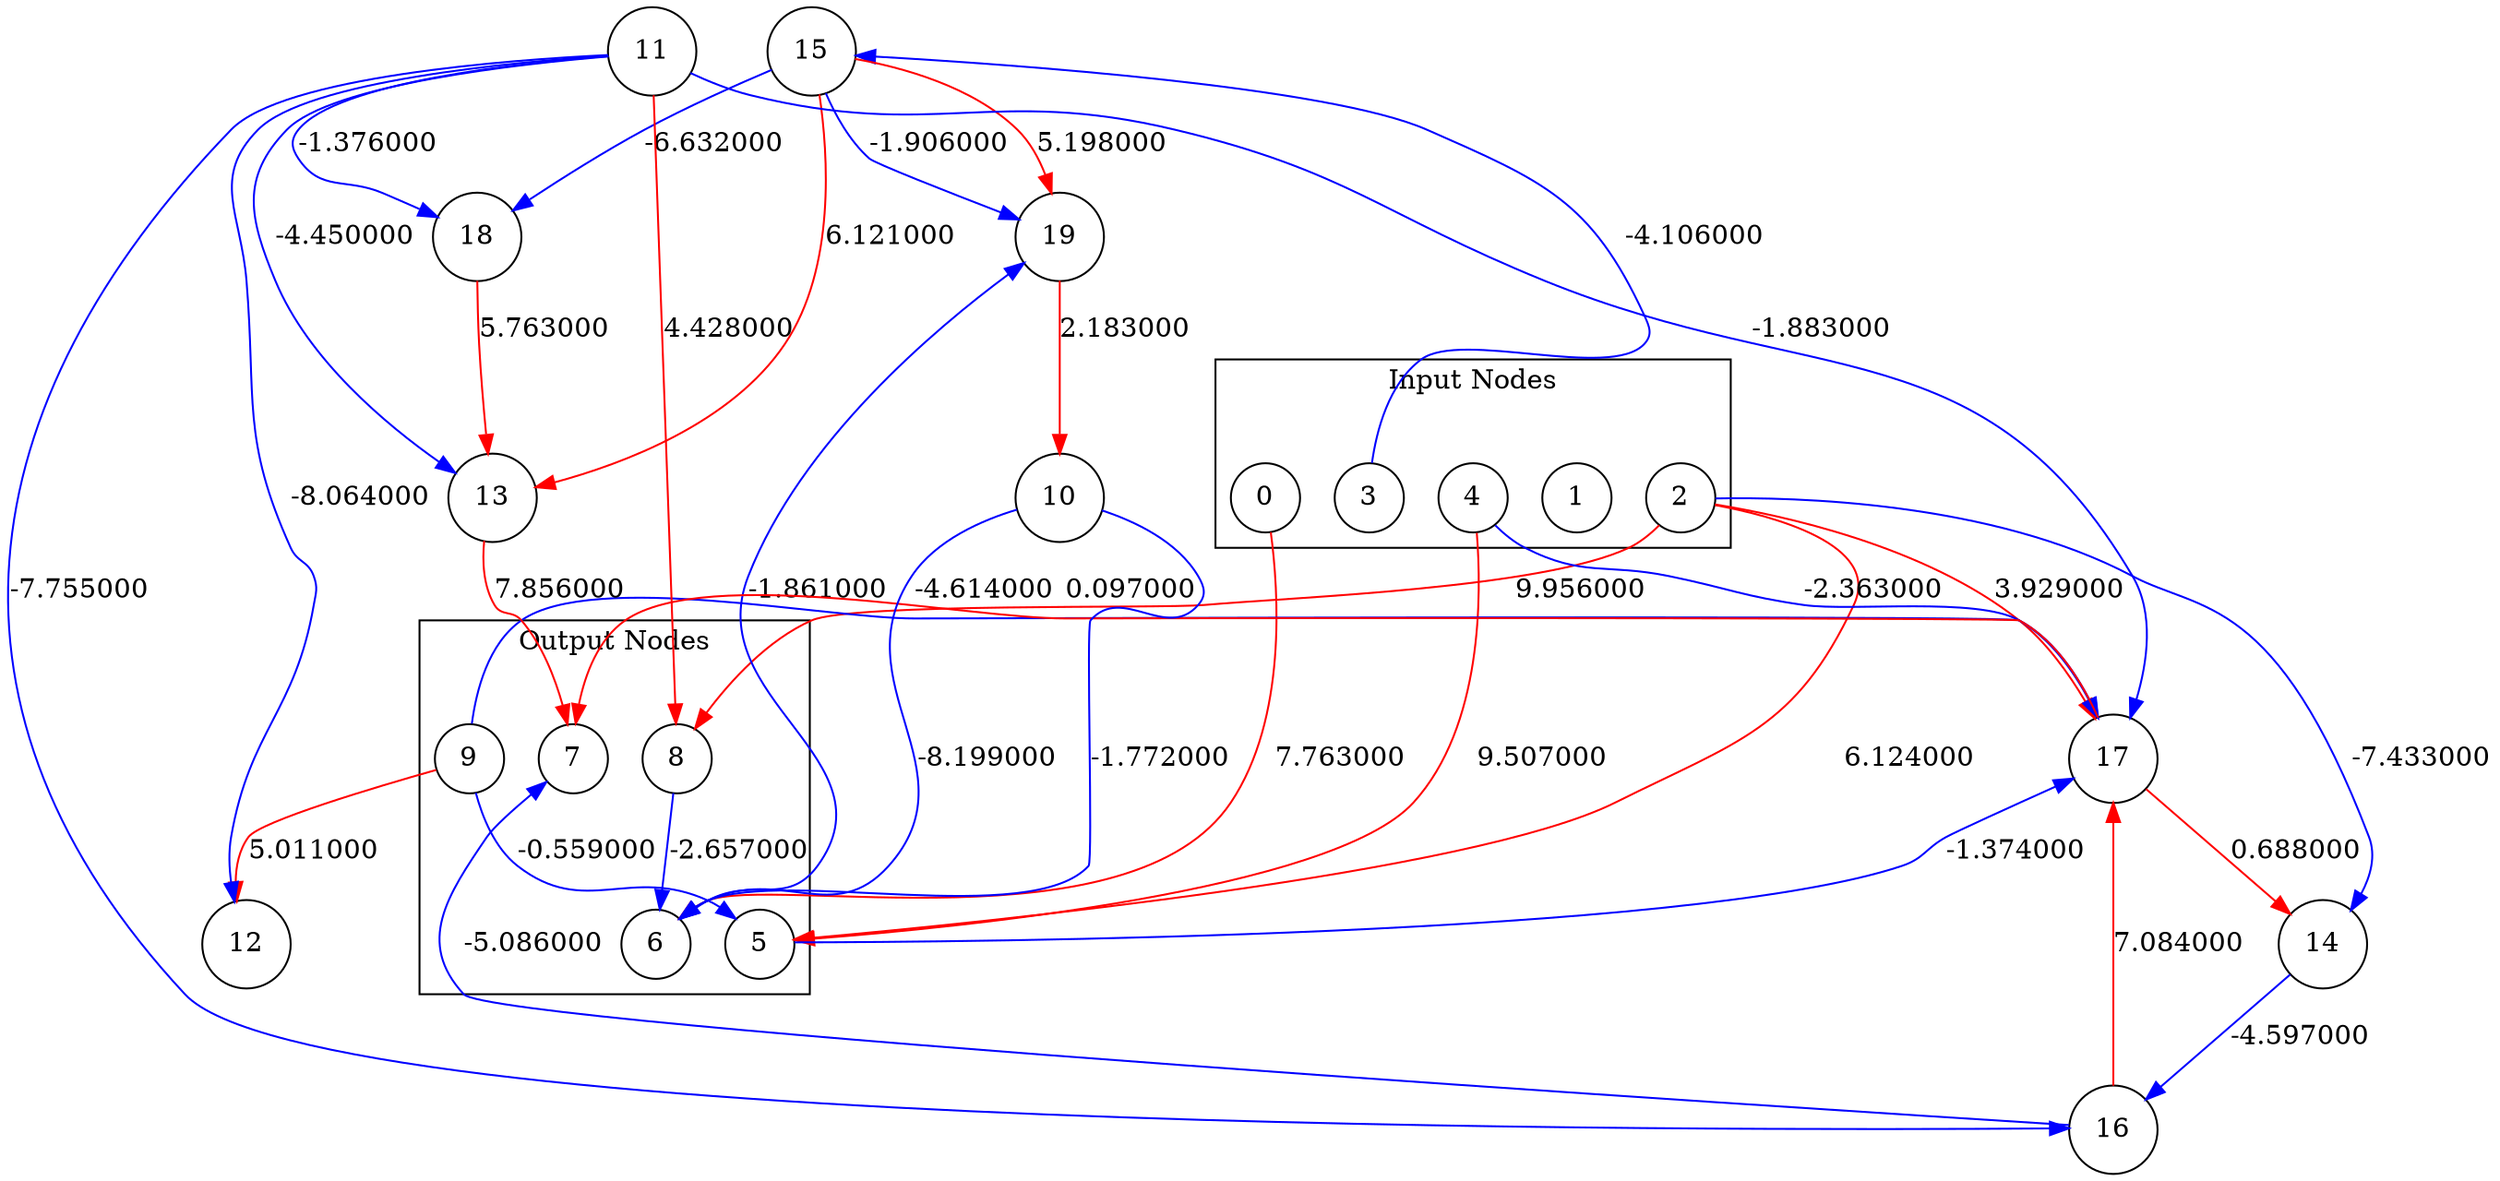digraph Evolutional_Graph_Neural_Network {
	rankdir=TB;
	node [shape = circle];
	subgraph cluster_0 {
		label="Input Nodes";
		0; 		1; 		2; 		3; 		4; 
	}

	subgraph cluster_1 {
		label="Output Nodes";
		5; 		6; 		7; 		8; 		9; 
	}

	9 -> 17[label=-4.614000, weight=-4.614000, color=blue];
	0 -> 6[label=7.763000, weight=7.763000, color=red];
	2 -> 14[label=-7.433000, weight=-7.433000, color=blue];
	2 -> 17[label=3.929000, weight=3.929000, color=red];
	9 -> 12[label=5.011000, weight=5.011000, color=red];
	15 -> 19[label=5.198000, weight=5.198000, color=red];
	2 -> 8[label=9.956000, weight=9.956000, color=red];
	16 -> 17[label=7.084000, weight=7.084000, color=red];
	2 -> 5[label=6.124000, weight=6.124000, color=red];
	14 -> 16[label=-4.597000, weight=-4.597000, color=blue];
	15 -> 19[label=-1.906000, weight=-1.906000, color=blue];
	17 -> 7[label=0.097000, weight=0.097000, color=red];
	9 -> 5[label=-0.559000, weight=-0.559000, color=blue];
	11 -> 17[label=-1.883000, weight=-1.883000, color=blue];
	13 -> 7[label=7.856000, weight=7.856000, color=red];
	11 -> 18[label=-1.376000, weight=-1.376000, color=blue];
	15 -> 18[label=-6.632000, weight=-6.632000, color=blue];
	11 -> 16[label=-7.755000, weight=-7.755000, color=blue];
	10 -> 6[label=-1.772000, weight=-1.772000, color=blue];
	16 -> 7[label=-5.086000, weight=-5.086000, color=blue];
	11 -> 12[label=-8.064000, weight=-8.064000, color=blue];
	15 -> 13[label=6.121000, weight=6.121000, color=red];
	11 -> 8[label=4.428000, weight=4.428000, color=red];
	18 -> 13[label=5.763000, weight=5.763000, color=red];
	17 -> 14[label=0.688000, weight=0.688000, color=red];
	19 -> 10[label=2.183000, weight=2.183000, color=red];
	6 -> 19[label=-1.861000, weight=-1.861000, color=blue];
	4 -> 5[label=9.507000, weight=9.507000, color=red];
	8 -> 6[label=-2.657000, weight=-2.657000, color=blue];
	10 -> 6[label=-8.199000, weight=-8.199000, color=blue];
	5 -> 17[label=-1.374000, weight=-1.374000, color=blue];
	4 -> 17[label=-2.363000, weight=-2.363000, color=blue];
	11 -> 13[label=-4.450000, weight=-4.450000, color=blue];
	3 -> 15[label=-4.106000, weight=-4.106000, color=blue];
}
